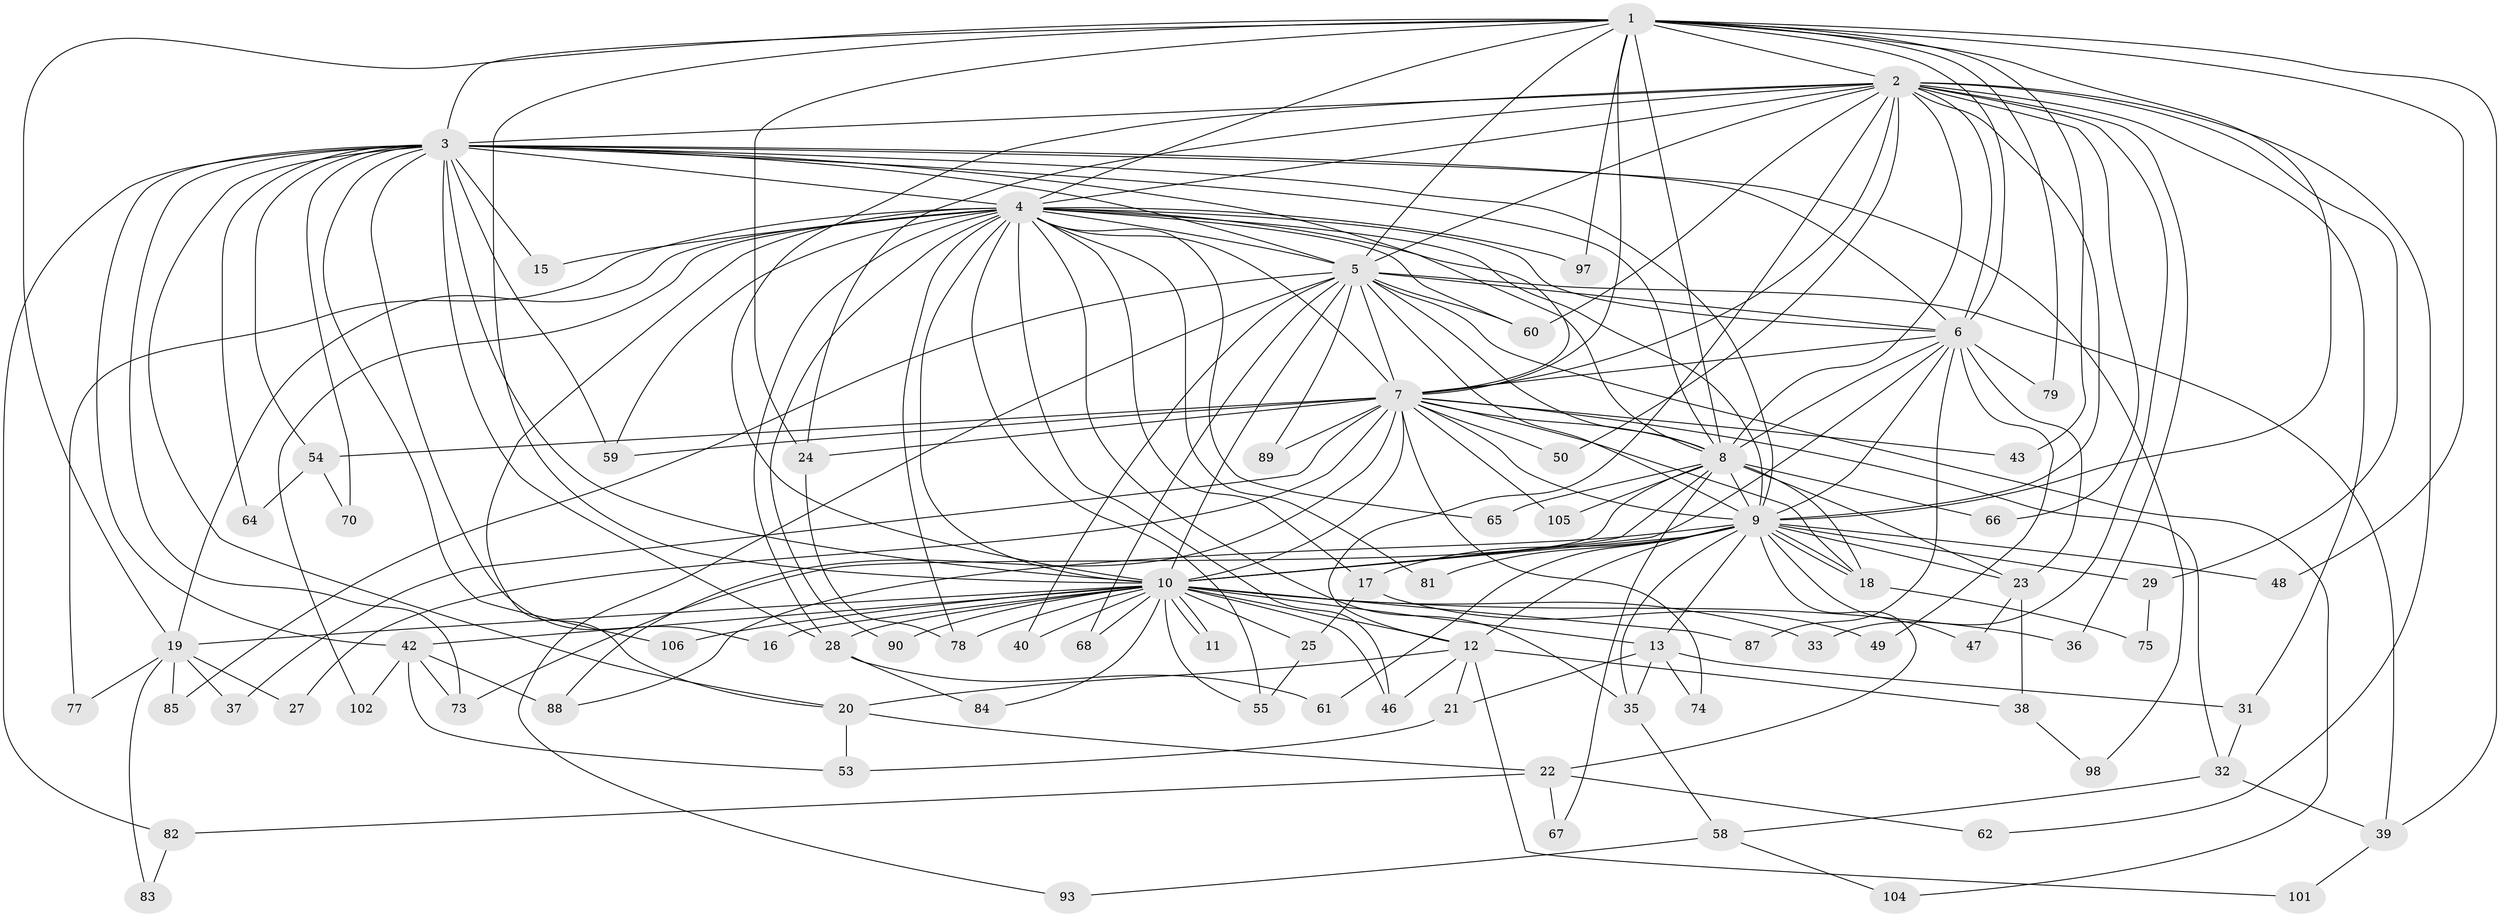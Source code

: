 // original degree distribution, {17: 0.009433962264150943, 20: 0.018867924528301886, 23: 0.009433962264150943, 27: 0.009433962264150943, 13: 0.009433962264150943, 21: 0.009433962264150943, 18: 0.009433962264150943, 24: 0.009433962264150943, 31: 0.009433962264150943, 2: 0.5660377358490566, 7: 0.02830188679245283, 3: 0.1792452830188679, 4: 0.07547169811320754, 5: 0.05660377358490566}
// Generated by graph-tools (version 1.1) at 2025/41/03/06/25 10:41:31]
// undirected, 80 vertices, 203 edges
graph export_dot {
graph [start="1"]
  node [color=gray90,style=filled];
  1 [super="+96"];
  2 [super="+80"];
  3 [super="+63"];
  4 [super="+94"];
  5 [super="+26"];
  6;
  7 [super="+34"];
  8 [super="+14"];
  9 [super="+86"];
  10 [super="+100"];
  11;
  12 [super="+69"];
  13 [super="+45"];
  15;
  16;
  17;
  18 [super="+30"];
  19 [super="+52"];
  20 [super="+71"];
  21 [super="+76"];
  22;
  23 [super="+44"];
  24 [super="+56"];
  25;
  27;
  28 [super="+51"];
  29;
  31;
  32;
  33;
  35 [super="+103"];
  36;
  37;
  38;
  39 [super="+41"];
  40;
  42 [super="+95"];
  43;
  46 [super="+91"];
  47;
  48;
  49;
  50;
  53;
  54;
  55 [super="+57"];
  58;
  59 [super="+72"];
  60;
  61;
  62;
  64;
  65;
  66;
  67;
  68;
  70;
  73 [super="+92"];
  74;
  75;
  77;
  78 [super="+99"];
  79;
  81;
  82;
  83;
  84;
  85;
  87;
  88;
  89;
  90;
  93;
  97;
  98;
  101;
  102;
  104;
  105;
  106;
  1 -- 2;
  1 -- 3;
  1 -- 4;
  1 -- 5;
  1 -- 6;
  1 -- 7;
  1 -- 8;
  1 -- 9;
  1 -- 10;
  1 -- 19;
  1 -- 24;
  1 -- 43;
  1 -- 48 [weight=2];
  1 -- 79;
  1 -- 97;
  1 -- 39;
  2 -- 3;
  2 -- 4;
  2 -- 5 [weight=2];
  2 -- 6;
  2 -- 7;
  2 -- 8;
  2 -- 9;
  2 -- 10;
  2 -- 12;
  2 -- 29;
  2 -- 31;
  2 -- 33;
  2 -- 36;
  2 -- 50;
  2 -- 60;
  2 -- 62;
  2 -- 66;
  2 -- 24;
  3 -- 4 [weight=2];
  3 -- 5;
  3 -- 6;
  3 -- 7;
  3 -- 8;
  3 -- 9;
  3 -- 10;
  3 -- 15;
  3 -- 16;
  3 -- 20;
  3 -- 42;
  3 -- 54;
  3 -- 59;
  3 -- 64;
  3 -- 70;
  3 -- 82;
  3 -- 98;
  3 -- 106;
  3 -- 73;
  3 -- 28;
  4 -- 5;
  4 -- 6;
  4 -- 7;
  4 -- 8;
  4 -- 9;
  4 -- 10;
  4 -- 15;
  4 -- 17;
  4 -- 28;
  4 -- 35;
  4 -- 55;
  4 -- 65;
  4 -- 77;
  4 -- 81;
  4 -- 90;
  4 -- 97;
  4 -- 102;
  4 -- 20;
  4 -- 60;
  4 -- 78;
  4 -- 59;
  4 -- 19;
  4 -- 46;
  5 -- 6;
  5 -- 7;
  5 -- 8 [weight=2];
  5 -- 9 [weight=2];
  5 -- 10;
  5 -- 39;
  5 -- 40;
  5 -- 60;
  5 -- 68;
  5 -- 85;
  5 -- 89;
  5 -- 93;
  5 -- 104;
  6 -- 7;
  6 -- 8;
  6 -- 9;
  6 -- 10;
  6 -- 23;
  6 -- 49;
  6 -- 79;
  6 -- 87;
  7 -- 8;
  7 -- 9;
  7 -- 10;
  7 -- 24;
  7 -- 27;
  7 -- 32;
  7 -- 43;
  7 -- 50;
  7 -- 54;
  7 -- 59;
  7 -- 74;
  7 -- 88;
  7 -- 89;
  7 -- 105;
  7 -- 18;
  7 -- 37;
  8 -- 9;
  8 -- 10;
  8 -- 65;
  8 -- 66;
  8 -- 67;
  8 -- 105;
  8 -- 23;
  8 -- 73;
  8 -- 18;
  9 -- 10;
  9 -- 12;
  9 -- 13;
  9 -- 17;
  9 -- 18;
  9 -- 18;
  9 -- 22;
  9 -- 23;
  9 -- 29;
  9 -- 35;
  9 -- 47;
  9 -- 48;
  9 -- 61;
  9 -- 81;
  9 -- 88;
  10 -- 11;
  10 -- 11;
  10 -- 13 [weight=2];
  10 -- 16;
  10 -- 19;
  10 -- 25 [weight=2];
  10 -- 28;
  10 -- 33;
  10 -- 36;
  10 -- 40;
  10 -- 42;
  10 -- 46;
  10 -- 68;
  10 -- 78;
  10 -- 84;
  10 -- 87;
  10 -- 90;
  10 -- 106;
  10 -- 12;
  10 -- 55;
  12 -- 20;
  12 -- 21;
  12 -- 38;
  12 -- 46;
  12 -- 101;
  13 -- 21;
  13 -- 31;
  13 -- 74;
  13 -- 35;
  17 -- 25;
  17 -- 49;
  18 -- 75;
  19 -- 27;
  19 -- 37;
  19 -- 77;
  19 -- 83;
  19 -- 85;
  20 -- 22;
  20 -- 53;
  21 -- 53;
  22 -- 62;
  22 -- 67;
  22 -- 82;
  23 -- 38;
  23 -- 47;
  24 -- 78;
  25 -- 55;
  28 -- 61;
  28 -- 84;
  29 -- 75;
  31 -- 32;
  32 -- 39;
  32 -- 58;
  35 -- 58;
  38 -- 98;
  39 -- 101;
  42 -- 53;
  42 -- 73;
  42 -- 88;
  42 -- 102;
  54 -- 64;
  54 -- 70;
  58 -- 93;
  58 -- 104;
  82 -- 83;
}
